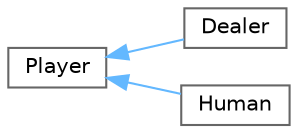 digraph "Graphical Class Hierarchy"
{
 // INTERACTIVE_SVG=YES
 // LATEX_PDF_SIZE
  bgcolor="transparent";
  edge [fontname=Helvetica,fontsize=10,labelfontname=Helvetica,labelfontsize=10];
  node [fontname=Helvetica,fontsize=10,shape=box,height=0.2,width=0.4];
  rankdir="LR";
  Node0 [id="Node000000",label="Player",height=0.2,width=0.4,color="grey40", fillcolor="white", style="filled",URL="$class_player.html",tooltip="Abstract base class for blackjack players Defines common functionality for managing hands,..."];
  Node0 -> Node1 [id="edge1_Node000000_Node000001",dir="back",color="steelblue1",style="solid",tooltip=" "];
  Node1 [id="Node000001",label="Dealer",height=0.2,width=0.4,color="grey40", fillcolor="white", style="filled",URL="$class_dealer.html",tooltip="Dealer class Implements dealer-specific logic and display."];
  Node0 -> Node2 [id="edge2_Node000000_Node000002",dir="back",color="steelblue1",style="solid",tooltip=" "];
  Node2 [id="Node000002",label="Human",height=0.2,width=0.4,color="grey40", fillcolor="white", style="filled",URL="$class_human.html",tooltip="Human player class Implements interactive player decisions."];
}
